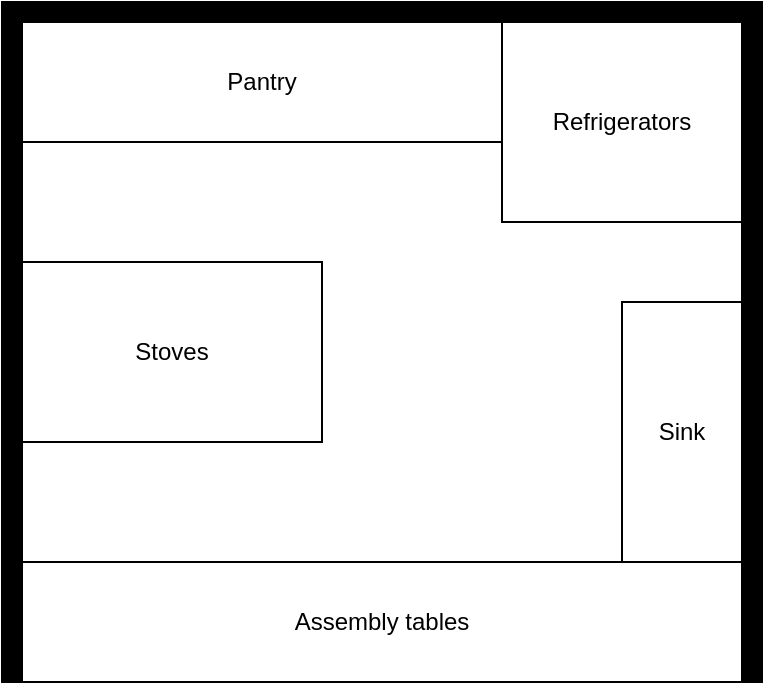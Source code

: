 <mxfile version="14.6.6" type="embed"><diagram id="-1MBtov6uId_aqqONE77" name="Poke Place"><mxGraphModel dx="724" dy="567" grid="1" gridSize="10" guides="1" tooltips="1" connect="1" arrows="1" fold="1" page="1" pageScale="1" pageWidth="850" pageHeight="1100" math="0" shadow="0"><root><mxCell id="0"/><mxCell id="1" parent="0"/><object label="Sink" type="kitchen_area" max_resources="1" id="3"><mxCell style="rounded=0;whiteSpace=wrap;html=1;" parent="1" vertex="1"><mxGeometry x="710" y="220" width="60" height="130" as="geometry"/></mxCell></object><mxCell id="4" value="" style="verticalLabelPosition=bottom;html=1;verticalAlign=top;align=center;shape=mxgraph.floorplan.wall;fillColor=#000000;direction=south;" parent="1" vertex="1"><mxGeometry x="400" y="80" width="10" height="330" as="geometry"/></mxCell><object label="Stoves" type="kitchen_area" max_resources="8" id="5"><mxCell style="rounded=0;whiteSpace=wrap;html=1;" parent="1" vertex="1"><mxGeometry x="410" y="200" width="150" height="90" as="geometry"/></mxCell></object><object label="Pantry" type="kitchen_area" id="6"><mxCell style="rounded=0;whiteSpace=wrap;html=1;" parent="1" vertex="1"><mxGeometry x="410" y="80" width="240" height="60" as="geometry"/></mxCell></object><object label="Refrigerators" type="kitchen_area" id="7"><mxCell style="rounded=0;whiteSpace=wrap;html=1;" parent="1" vertex="1"><mxGeometry x="650" y="80" width="120" height="100" as="geometry"/></mxCell></object><object label="Assembly tables" type="kitchen_area" max_resources="20" id="8"><mxCell style="rounded=0;whiteSpace=wrap;html=1;" parent="1" vertex="1"><mxGeometry x="410" y="350" width="360" height="60" as="geometry"/></mxCell></object><mxCell id="9" value="" style="verticalLabelPosition=bottom;html=1;verticalAlign=top;align=center;shape=mxgraph.floorplan.wall;fillColor=#000000;direction=south;" parent="1" vertex="1"><mxGeometry x="770" y="80" width="10" height="330" as="geometry"/></mxCell><mxCell id="10" value="" style="verticalLabelPosition=bottom;html=1;verticalAlign=top;align=center;shape=mxgraph.floorplan.wall;fillColor=#000000;direction=west;" parent="1" vertex="1"><mxGeometry x="400" y="70" width="380" height="10" as="geometry"/></mxCell></root></mxGraphModel></diagram></mxfile>